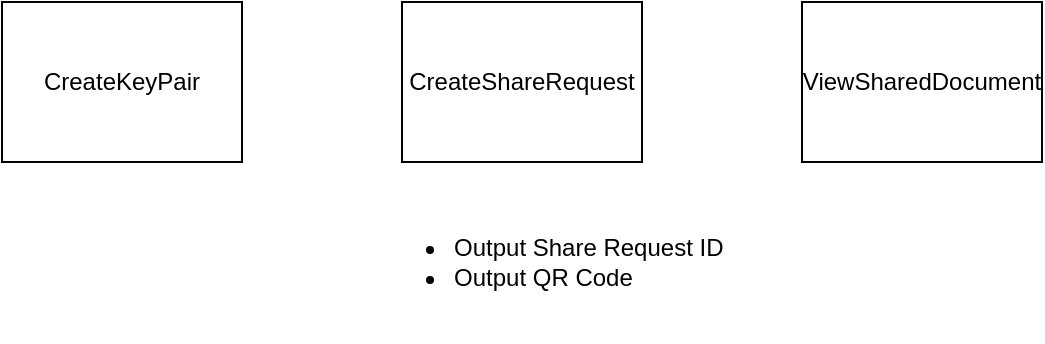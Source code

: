 <mxfile>
    <diagram id="eMS4RYumvWCAOXXtC9Eg" name="Page-1">
        <mxGraphModel dx="728" dy="716" grid="1" gridSize="10" guides="1" tooltips="1" connect="1" arrows="1" fold="1" page="1" pageScale="1" pageWidth="827" pageHeight="1169" math="0" shadow="0">
            <root>
                <mxCell id="0"/>
                <mxCell id="1" parent="0"/>
                <mxCell id="5" value="CreateKeyPair" style="rounded=0;whiteSpace=wrap;html=1;" vertex="1" parent="1">
                    <mxGeometry x="40" y="120" width="120" height="80" as="geometry"/>
                </mxCell>
                <mxCell id="6" value="CreateShareRequest" style="rounded=0;whiteSpace=wrap;html=1;" vertex="1" parent="1">
                    <mxGeometry x="240" y="120" width="120" height="80" as="geometry"/>
                </mxCell>
                <mxCell id="8" value="ViewSharedDocument" style="rounded=0;whiteSpace=wrap;html=1;" vertex="1" parent="1">
                    <mxGeometry x="440" y="120" width="120" height="80" as="geometry"/>
                </mxCell>
                <mxCell id="10" value="&lt;ul&gt;&lt;li&gt;Output Share Request ID&lt;/li&gt;&lt;li&gt;Output QR Code&lt;/li&gt;&lt;/ul&gt;" style="text;strokeColor=none;fillColor=none;html=1;whiteSpace=wrap;verticalAlign=middle;overflow=hidden;" vertex="1" parent="1">
                    <mxGeometry x="224" y="210" width="190" height="80" as="geometry"/>
                </mxCell>
            </root>
        </mxGraphModel>
    </diagram>
</mxfile>